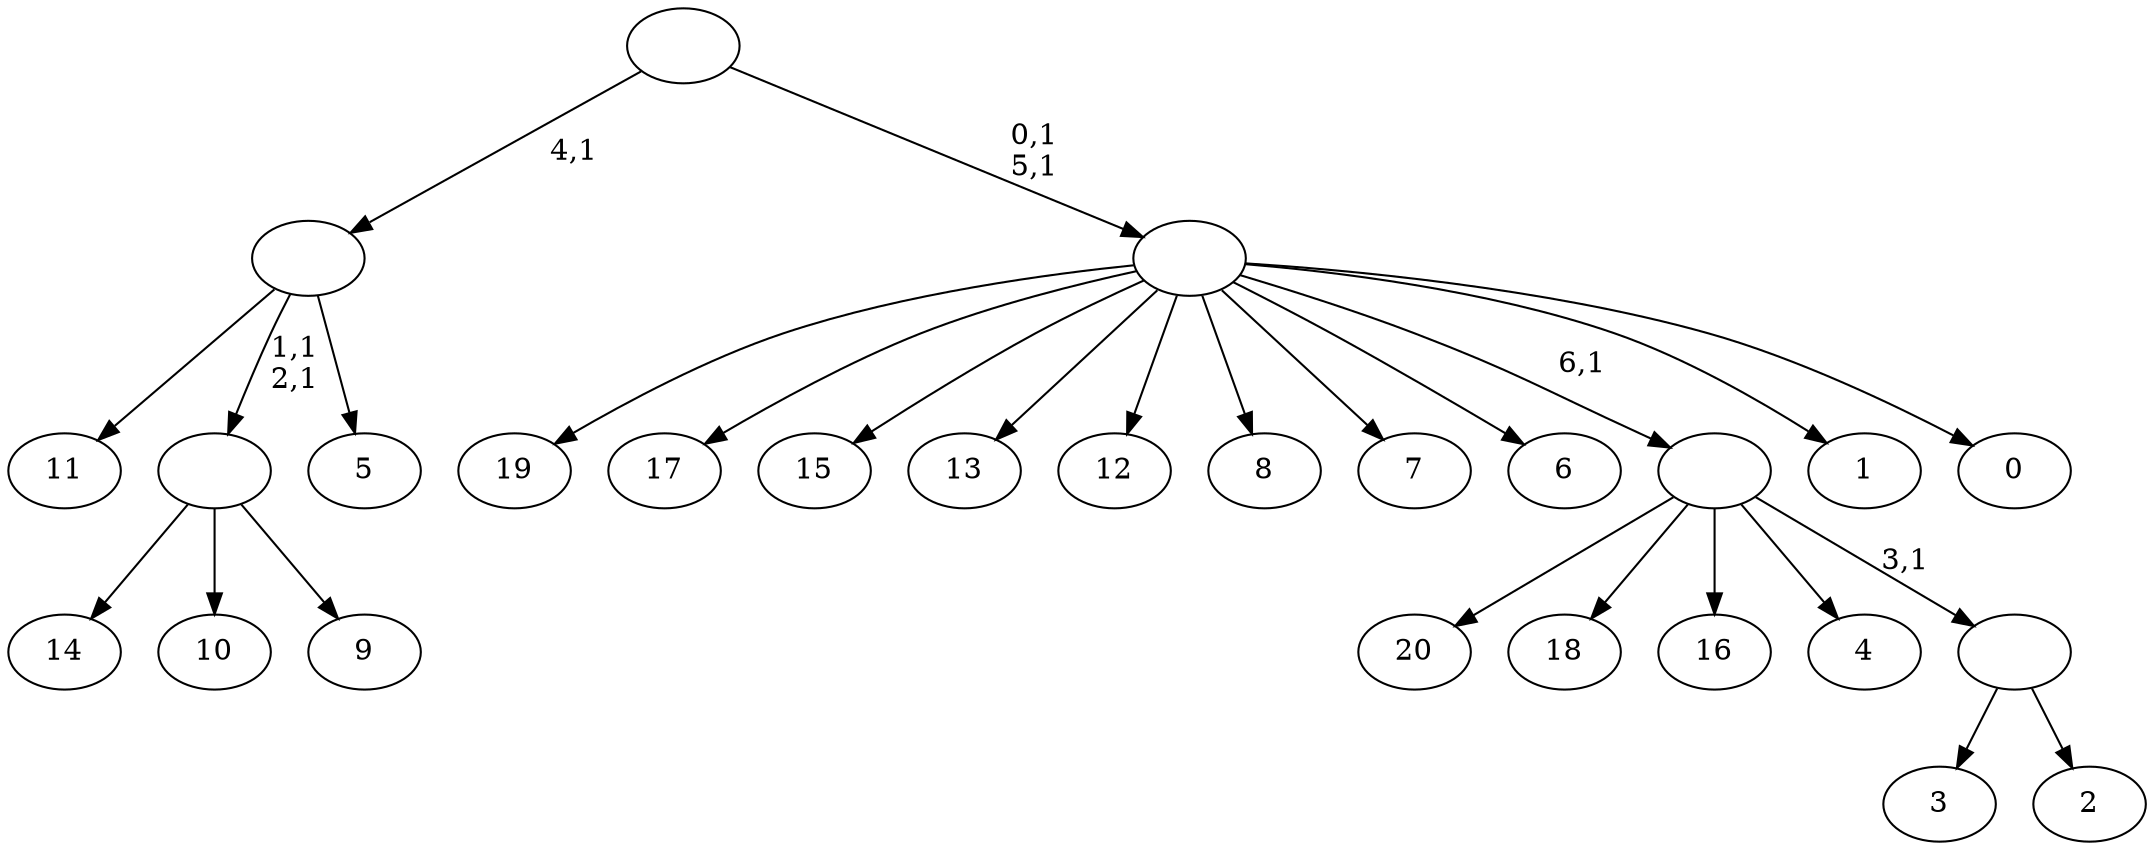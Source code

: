 digraph T {
	28 [label="20"]
	27 [label="19"]
	26 [label="18"]
	25 [label="17"]
	24 [label="16"]
	23 [label="15"]
	22 [label="14"]
	21 [label="13"]
	20 [label="12"]
	19 [label="11"]
	18 [label="10"]
	17 [label="9"]
	16 [label=""]
	14 [label="8"]
	13 [label="7"]
	12 [label="6"]
	11 [label="5"]
	10 [label=""]
	9 [label="4"]
	8 [label="3"]
	7 [label="2"]
	6 [label=""]
	5 [label=""]
	4 [label="1"]
	3 [label="0"]
	2 [label=""]
	0 [label=""]
	16 -> 22 [label=""]
	16 -> 18 [label=""]
	16 -> 17 [label=""]
	10 -> 16 [label="1,1\n2,1"]
	10 -> 19 [label=""]
	10 -> 11 [label=""]
	6 -> 8 [label=""]
	6 -> 7 [label=""]
	5 -> 28 [label=""]
	5 -> 26 [label=""]
	5 -> 24 [label=""]
	5 -> 9 [label=""]
	5 -> 6 [label="3,1"]
	2 -> 27 [label=""]
	2 -> 25 [label=""]
	2 -> 23 [label=""]
	2 -> 21 [label=""]
	2 -> 20 [label=""]
	2 -> 14 [label=""]
	2 -> 13 [label=""]
	2 -> 12 [label=""]
	2 -> 5 [label="6,1"]
	2 -> 4 [label=""]
	2 -> 3 [label=""]
	0 -> 2 [label="0,1\n5,1"]
	0 -> 10 [label="4,1"]
}
